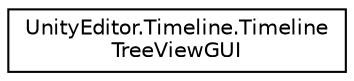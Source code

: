 digraph "Graphical Class Hierarchy"
{
 // LATEX_PDF_SIZE
  edge [fontname="Helvetica",fontsize="10",labelfontname="Helvetica",labelfontsize="10"];
  node [fontname="Helvetica",fontsize="10",shape=record];
  rankdir="LR";
  Node0 [label="UnityEditor.Timeline.Timeline\lTreeViewGUI",height=0.2,width=0.4,color="black", fillcolor="white", style="filled",URL="$class_unity_editor_1_1_timeline_1_1_timeline_tree_view_g_u_i.html",tooltip=" "];
}
